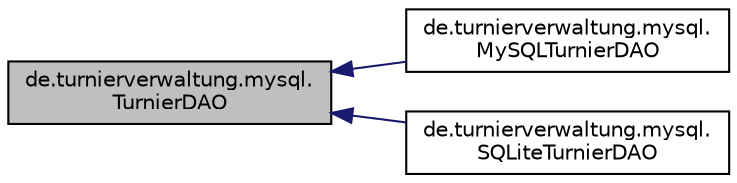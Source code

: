 digraph "de.turnierverwaltung.mysql.TurnierDAO"
{
  edge [fontname="Helvetica",fontsize="10",labelfontname="Helvetica",labelfontsize="10"];
  node [fontname="Helvetica",fontsize="10",shape=record];
  rankdir="LR";
  Node1 [label="de.turnierverwaltung.mysql.\lTurnierDAO",height=0.2,width=0.4,color="black", fillcolor="grey75", style="filled", fontcolor="black"];
  Node1 -> Node2 [dir="back",color="midnightblue",fontsize="10",style="solid",fontname="Helvetica"];
  Node2 [label="de.turnierverwaltung.mysql.\lMySQLTurnierDAO",height=0.2,width=0.4,color="black", fillcolor="white", style="filled",URL="$classde_1_1turnierverwaltung_1_1mysql_1_1_my_s_q_l_turnier_d_a_o.html"];
  Node1 -> Node3 [dir="back",color="midnightblue",fontsize="10",style="solid",fontname="Helvetica"];
  Node3 [label="de.turnierverwaltung.mysql.\lSQLiteTurnierDAO",height=0.2,width=0.4,color="black", fillcolor="white", style="filled",URL="$classde_1_1turnierverwaltung_1_1mysql_1_1_s_q_lite_turnier_d_a_o.html"];
}
